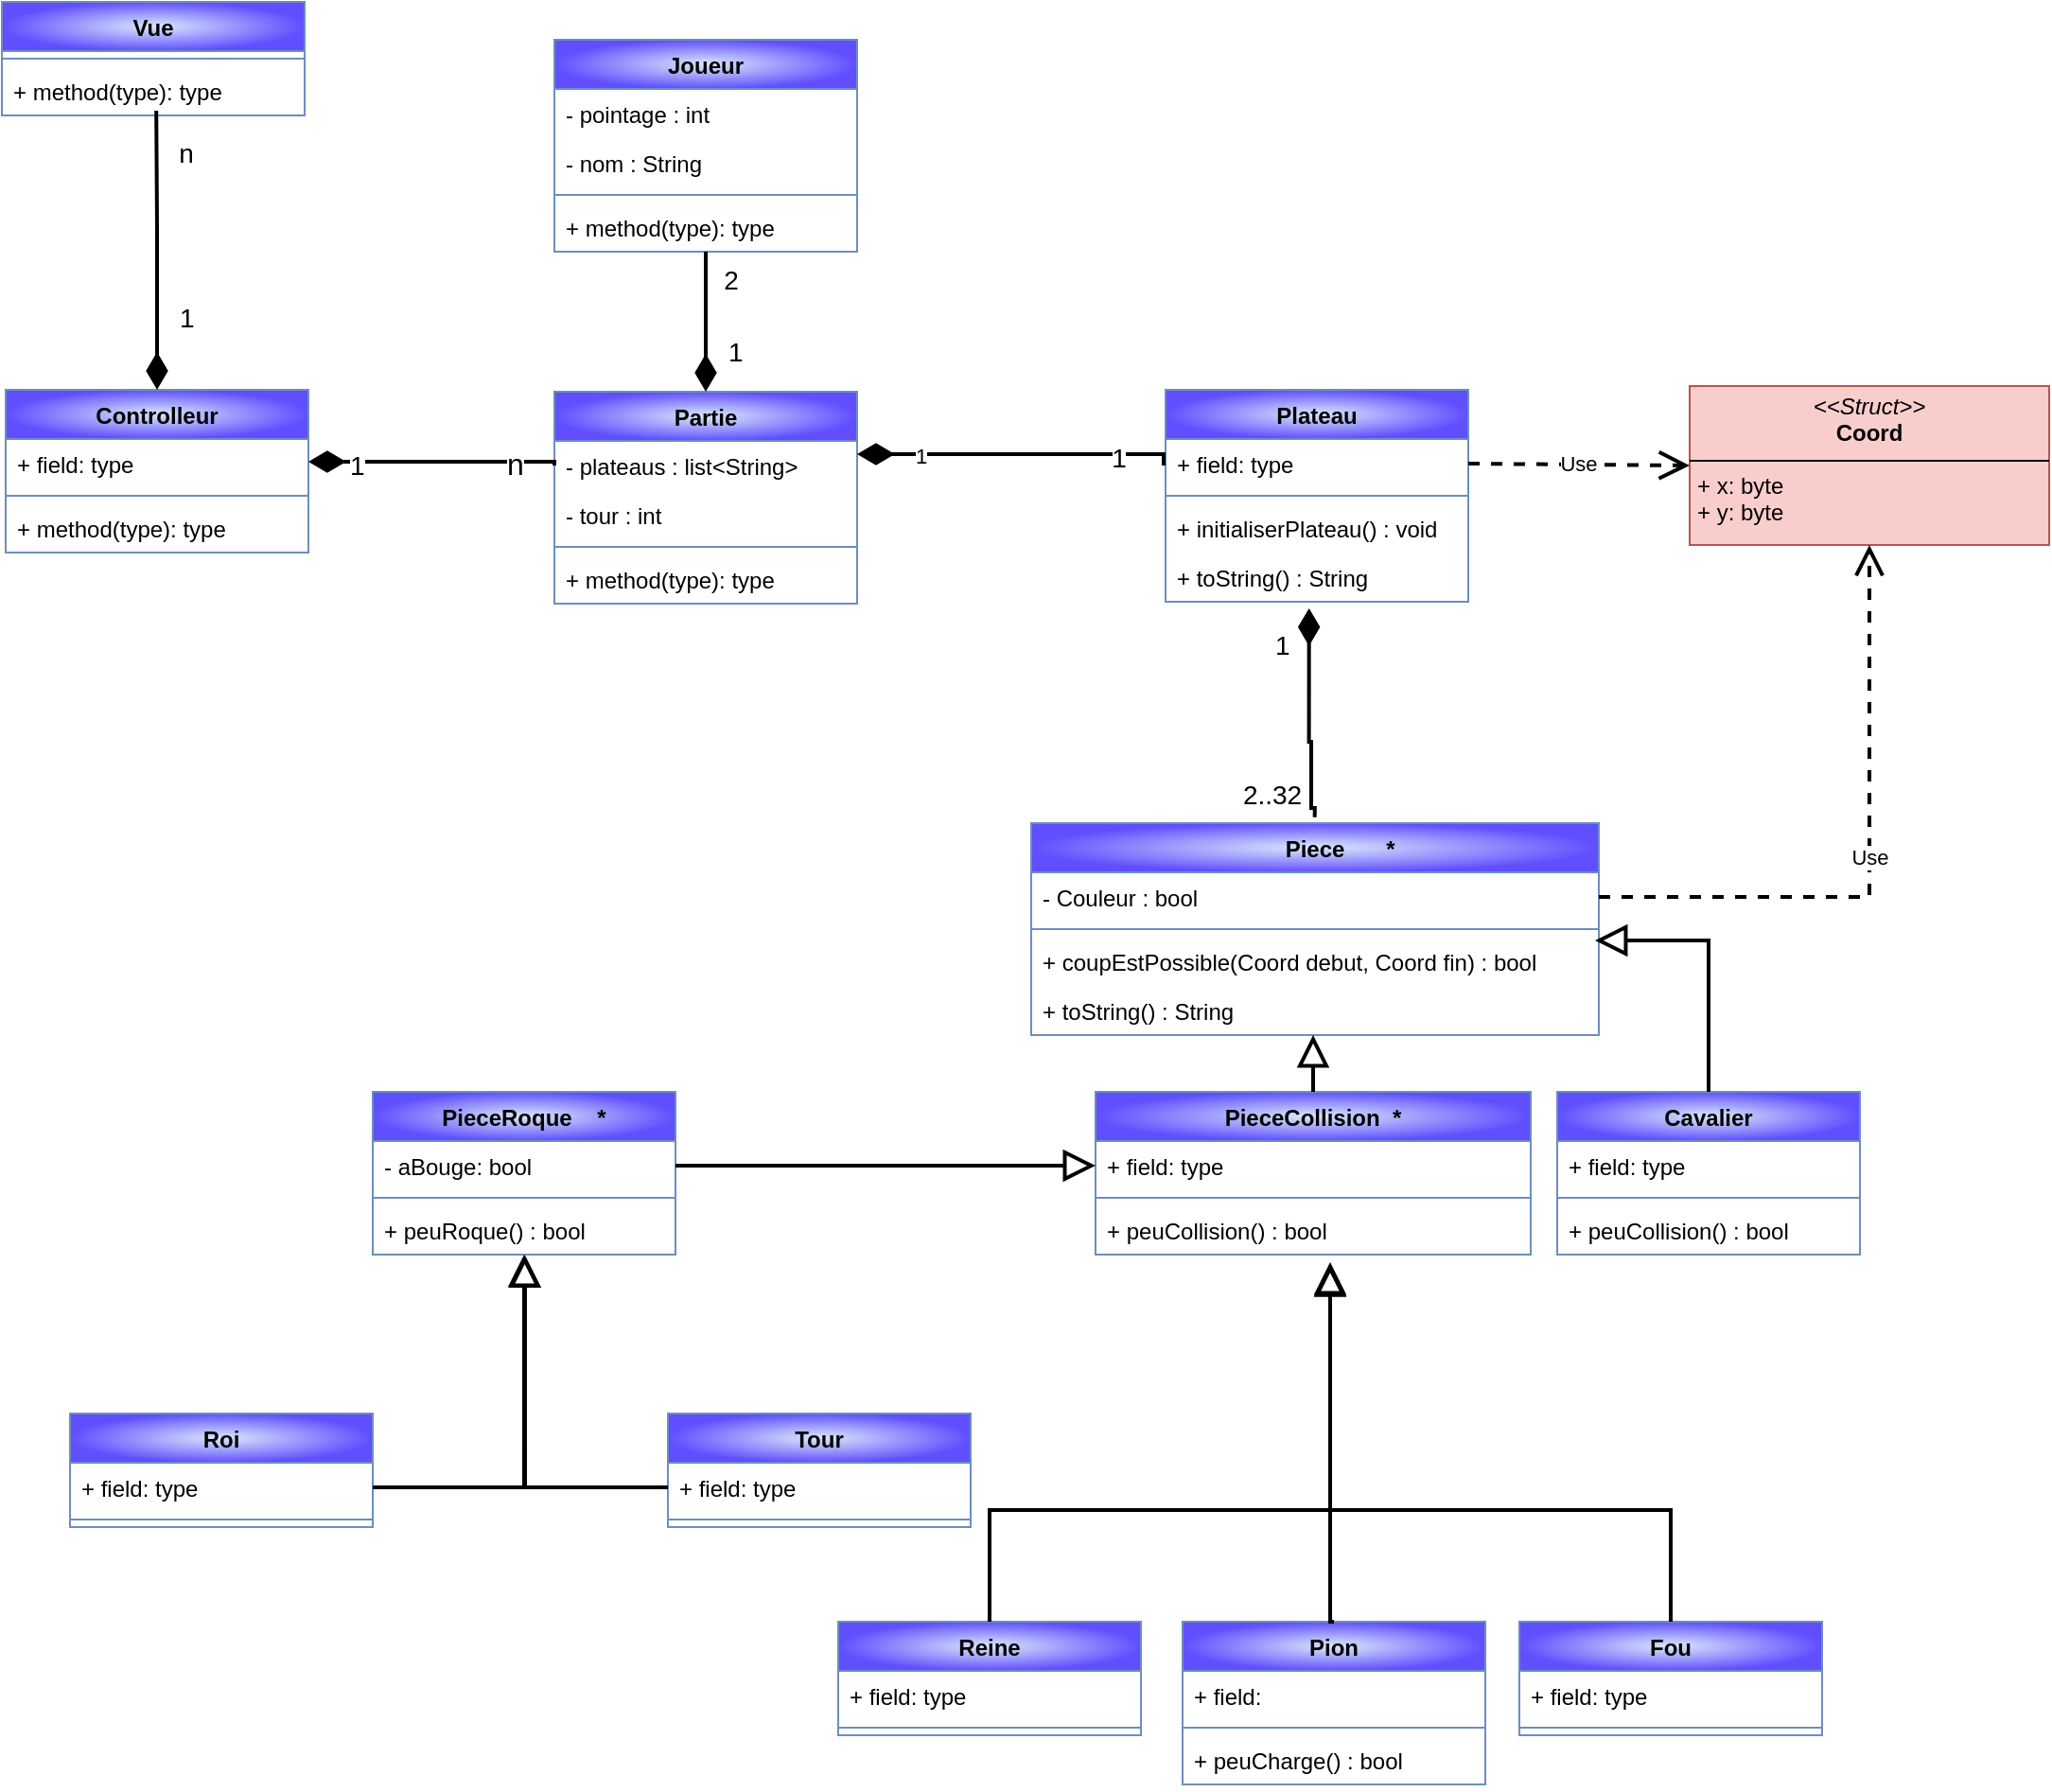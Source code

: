 <mxfile version="26.1.0">
  <diagram name="Page-1" id="B8b3jzBOygxcGpFMUJLk">
    <mxGraphModel dx="2175" dy="2370" grid="1" gridSize="10" guides="1" tooltips="1" connect="1" arrows="1" fold="1" page="1" pageScale="1" pageWidth="827" pageHeight="1169" math="0" shadow="0">
      <root>
        <mxCell id="0" />
        <mxCell id="1" parent="0" />
        <mxCell id="bfWHNd7wvh4aZTY_7lih-1" value="Controlleur" style="swimlane;fontStyle=1;align=center;verticalAlign=top;childLayout=stackLayout;horizontal=1;startSize=26;horizontalStack=0;resizeParent=1;resizeParentMax=0;resizeLast=0;collapsible=1;marginBottom=0;whiteSpace=wrap;html=1;fillColor=#dae8fc;strokeColor=#6c8ebf;fillStyle=auto;gradientColor=#604FFF;gradientDirection=radial;" parent="1" vertex="1">
          <mxGeometry x="60" y="79" width="160" height="86" as="geometry" />
        </mxCell>
        <mxCell id="bfWHNd7wvh4aZTY_7lih-2" value="+ field: type" style="text;strokeColor=none;fillColor=none;align=left;verticalAlign=top;spacingLeft=4;spacingRight=4;overflow=hidden;rotatable=0;points=[[0,0.5],[1,0.5]];portConstraint=eastwest;whiteSpace=wrap;html=1;" parent="bfWHNd7wvh4aZTY_7lih-1" vertex="1">
          <mxGeometry y="26" width="160" height="26" as="geometry" />
        </mxCell>
        <mxCell id="bfWHNd7wvh4aZTY_7lih-3" value="" style="line;strokeWidth=1;fillColor=none;align=left;verticalAlign=middle;spacingTop=-1;spacingLeft=3;spacingRight=3;rotatable=0;labelPosition=right;points=[];portConstraint=eastwest;strokeColor=inherit;" parent="bfWHNd7wvh4aZTY_7lih-1" vertex="1">
          <mxGeometry y="52" width="160" height="8" as="geometry" />
        </mxCell>
        <mxCell id="bfWHNd7wvh4aZTY_7lih-4" value="+ method(type): type" style="text;strokeColor=none;fillColor=none;align=left;verticalAlign=top;spacingLeft=4;spacingRight=4;overflow=hidden;rotatable=0;points=[[0,0.5],[1,0.5]];portConstraint=eastwest;whiteSpace=wrap;html=1;" parent="bfWHNd7wvh4aZTY_7lih-1" vertex="1">
          <mxGeometry y="60" width="160" height="26" as="geometry" />
        </mxCell>
        <mxCell id="bfWHNd7wvh4aZTY_7lih-13" value="Partie" style="swimlane;fontStyle=1;align=center;verticalAlign=top;childLayout=stackLayout;horizontal=1;startSize=26;horizontalStack=0;resizeParent=1;resizeParentMax=0;resizeLast=0;collapsible=1;marginBottom=0;whiteSpace=wrap;html=1;fillColor=#dae8fc;strokeColor=#6c8ebf;fillStyle=auto;gradientColor=#604FFF;gradientDirection=radial;" parent="1" vertex="1">
          <mxGeometry x="350" y="80" width="160" height="112" as="geometry" />
        </mxCell>
        <mxCell id="bfWHNd7wvh4aZTY_7lih-14" value="- plateaus : list&amp;lt;String&amp;gt;" style="text;strokeColor=none;fillColor=none;align=left;verticalAlign=top;spacingLeft=4;spacingRight=4;overflow=hidden;rotatable=0;points=[[0,0.5],[1,0.5]];portConstraint=eastwest;whiteSpace=wrap;html=1;" parent="bfWHNd7wvh4aZTY_7lih-13" vertex="1">
          <mxGeometry y="26" width="160" height="26" as="geometry" />
        </mxCell>
        <mxCell id="xC2eLMQZM-a3y8VEeQ4d-21" value="- tour : int" style="text;strokeColor=none;fillColor=none;align=left;verticalAlign=top;spacingLeft=4;spacingRight=4;overflow=hidden;rotatable=0;points=[[0,0.5],[1,0.5]];portConstraint=eastwest;whiteSpace=wrap;html=1;" vertex="1" parent="bfWHNd7wvh4aZTY_7lih-13">
          <mxGeometry y="52" width="160" height="26" as="geometry" />
        </mxCell>
        <mxCell id="bfWHNd7wvh4aZTY_7lih-15" value="" style="line;strokeWidth=1;fillColor=none;align=left;verticalAlign=middle;spacingTop=-1;spacingLeft=3;spacingRight=3;rotatable=0;labelPosition=right;points=[];portConstraint=eastwest;strokeColor=inherit;" parent="bfWHNd7wvh4aZTY_7lih-13" vertex="1">
          <mxGeometry y="78" width="160" height="8" as="geometry" />
        </mxCell>
        <mxCell id="bfWHNd7wvh4aZTY_7lih-16" value="+ method(type): type" style="text;strokeColor=none;fillColor=none;align=left;verticalAlign=top;spacingLeft=4;spacingRight=4;overflow=hidden;rotatable=0;points=[[0,0.5],[1,0.5]];portConstraint=eastwest;whiteSpace=wrap;html=1;" parent="bfWHNd7wvh4aZTY_7lih-13" vertex="1">
          <mxGeometry y="86" width="160" height="26" as="geometry" />
        </mxCell>
        <mxCell id="bfWHNd7wvh4aZTY_7lih-17" value="Plateau" style="swimlane;fontStyle=1;align=center;verticalAlign=top;childLayout=stackLayout;horizontal=1;startSize=26;horizontalStack=0;resizeParent=1;resizeParentMax=0;resizeLast=0;collapsible=1;marginBottom=0;whiteSpace=wrap;html=1;fillColor=#dae8fc;strokeColor=#6c8ebf;fillStyle=auto;gradientColor=#604FFF;gradientDirection=radial;" parent="1" vertex="1">
          <mxGeometry x="673" y="79" width="160" height="112" as="geometry">
            <mxRectangle x="673" y="79" width="80" height="30" as="alternateBounds" />
          </mxGeometry>
        </mxCell>
        <mxCell id="bfWHNd7wvh4aZTY_7lih-18" value="+ field: type" style="text;strokeColor=none;fillColor=none;align=left;verticalAlign=top;spacingLeft=4;spacingRight=4;overflow=hidden;rotatable=0;points=[[0,0.5],[1,0.5]];portConstraint=eastwest;whiteSpace=wrap;html=1;" parent="bfWHNd7wvh4aZTY_7lih-17" vertex="1">
          <mxGeometry y="26" width="160" height="26" as="geometry" />
        </mxCell>
        <mxCell id="bfWHNd7wvh4aZTY_7lih-19" value="" style="line;strokeWidth=1;fillColor=none;align=left;verticalAlign=middle;spacingTop=-1;spacingLeft=3;spacingRight=3;rotatable=0;labelPosition=right;points=[];portConstraint=eastwest;strokeColor=inherit;" parent="bfWHNd7wvh4aZTY_7lih-17" vertex="1">
          <mxGeometry y="52" width="160" height="8" as="geometry" />
        </mxCell>
        <mxCell id="bfWHNd7wvh4aZTY_7lih-20" value="+ initialiserPlateau() : void" style="text;strokeColor=none;fillColor=none;align=left;verticalAlign=top;spacingLeft=4;spacingRight=4;overflow=hidden;rotatable=0;points=[[0,0.5],[1,0.5]];portConstraint=eastwest;whiteSpace=wrap;html=1;" parent="bfWHNd7wvh4aZTY_7lih-17" vertex="1">
          <mxGeometry y="60" width="160" height="26" as="geometry" />
        </mxCell>
        <mxCell id="xC2eLMQZM-a3y8VEeQ4d-18" value="+ toString() : String" style="text;strokeColor=none;fillColor=none;align=left;verticalAlign=top;spacingLeft=4;spacingRight=4;overflow=hidden;rotatable=0;points=[[0,0.5],[1,0.5]];portConstraint=eastwest;whiteSpace=wrap;html=1;" vertex="1" parent="bfWHNd7wvh4aZTY_7lih-17">
          <mxGeometry y="86" width="160" height="26" as="geometry" />
        </mxCell>
        <mxCell id="bfWHNd7wvh4aZTY_7lih-25" value="&lt;span style=&quot;white-space: pre;&quot;&gt;&#x9;&lt;/span&gt;Piece&lt;span style=&quot;white-space: pre;&quot;&gt;&#x9;&lt;/span&gt;*" style="swimlane;fontStyle=1;align=center;verticalAlign=top;childLayout=stackLayout;horizontal=1;startSize=26;horizontalStack=0;resizeParent=1;resizeParentMax=0;resizeLast=0;collapsible=1;marginBottom=0;whiteSpace=wrap;html=1;fillColor=#dae8fc;strokeColor=#6c8ebf;fillStyle=auto;gradientColor=#604FFF;gradientDirection=radial;" parent="1" vertex="1">
          <mxGeometry x="602" y="308" width="300" height="112" as="geometry">
            <mxRectangle x="602" y="308" width="130" height="30" as="alternateBounds" />
          </mxGeometry>
        </mxCell>
        <mxCell id="bfWHNd7wvh4aZTY_7lih-26" value="- Couleur : bool&amp;nbsp;" style="text;strokeColor=none;fillColor=none;align=left;verticalAlign=top;spacingLeft=4;spacingRight=4;overflow=hidden;rotatable=0;points=[[0,0.5],[1,0.5]];portConstraint=eastwest;whiteSpace=wrap;html=1;" parent="bfWHNd7wvh4aZTY_7lih-25" vertex="1">
          <mxGeometry y="26" width="300" height="26" as="geometry" />
        </mxCell>
        <mxCell id="bfWHNd7wvh4aZTY_7lih-27" value="" style="line;strokeWidth=1;fillColor=none;align=left;verticalAlign=middle;spacingTop=-1;spacingLeft=3;spacingRight=3;rotatable=0;labelPosition=right;points=[];portConstraint=eastwest;strokeColor=inherit;" parent="bfWHNd7wvh4aZTY_7lih-25" vertex="1">
          <mxGeometry y="52" width="300" height="8" as="geometry" />
        </mxCell>
        <mxCell id="bfWHNd7wvh4aZTY_7lih-28" value="+ coupEstPossible(Coord debut, Coord fin) : bool" style="text;strokeColor=none;fillColor=none;align=left;verticalAlign=top;spacingLeft=4;spacingRight=4;overflow=hidden;rotatable=0;points=[[0,0.5],[1,0.5]];portConstraint=eastwest;whiteSpace=wrap;html=1;" parent="bfWHNd7wvh4aZTY_7lih-25" vertex="1">
          <mxGeometry y="60" width="300" height="26" as="geometry" />
        </mxCell>
        <mxCell id="xC2eLMQZM-a3y8VEeQ4d-19" value="+ toString() : String" style="text;strokeColor=none;fillColor=none;align=left;verticalAlign=top;spacingLeft=4;spacingRight=4;overflow=hidden;rotatable=0;points=[[0,0.5],[1,0.5]];portConstraint=eastwest;whiteSpace=wrap;html=1;" vertex="1" parent="bfWHNd7wvh4aZTY_7lih-25">
          <mxGeometry y="86" width="300" height="26" as="geometry" />
        </mxCell>
        <mxCell id="bfWHNd7wvh4aZTY_7lih-29" value="1" style="endArrow=none;html=1;endSize=12;startArrow=diamondThin;startSize=14;startFill=1;edgeStyle=orthogonalEdgeStyle;align=left;verticalAlign=bottom;rounded=0;exitX=0.474;exitY=1.133;exitDx=0;exitDy=0;exitPerimeter=0;entryX=0.957;entryY=0.895;entryDx=0;entryDy=0;entryPerimeter=0;fontSize=14;strokeWidth=2;" parent="1" target="bfWHNd7wvh4aZTY_7lih-31" edge="1" source="xC2eLMQZM-a3y8VEeQ4d-18">
          <mxGeometry x="-0.459" y="-20" relative="1" as="geometry">
            <mxPoint x="750.4" y="215.86" as="sourcePoint" />
            <mxPoint x="751" y="333" as="targetPoint" />
            <Array as="points">
              <mxPoint x="748" y="265" />
              <mxPoint x="750" y="265" />
              <mxPoint x="750" y="300" />
              <mxPoint x="752" y="300" />
            </Array>
            <mxPoint as="offset" />
          </mxGeometry>
        </mxCell>
        <mxCell id="bfWHNd7wvh4aZTY_7lih-31" value="2..32" style="text;html=1;align=center;verticalAlign=middle;resizable=0;points=[];autosize=1;strokeColor=none;fillColor=none;fontSize=14;" parent="1" vertex="1">
          <mxGeometry x="704" y="278" width="50" height="30" as="geometry" />
        </mxCell>
        <mxCell id="bfWHNd7wvh4aZTY_7lih-32" value="PieceCollision&amp;nbsp; *" style="swimlane;fontStyle=1;align=center;verticalAlign=top;childLayout=stackLayout;horizontal=1;startSize=26;horizontalStack=0;resizeParent=1;resizeParentMax=0;resizeLast=0;collapsible=1;marginBottom=0;whiteSpace=wrap;html=1;fillColor=#dae8fc;strokeColor=#6c8ebf;fillStyle=auto;gradientColor=#604FFF;gradientDirection=radial;" parent="1" vertex="1">
          <mxGeometry x="636" y="450" width="230" height="86" as="geometry" />
        </mxCell>
        <mxCell id="bfWHNd7wvh4aZTY_7lih-33" value="+ field: type" style="text;strokeColor=none;fillColor=none;align=left;verticalAlign=top;spacingLeft=4;spacingRight=4;overflow=hidden;rotatable=0;points=[[0,0.5],[1,0.5]];portConstraint=eastwest;whiteSpace=wrap;html=1;" parent="bfWHNd7wvh4aZTY_7lih-32" vertex="1">
          <mxGeometry y="26" width="230" height="26" as="geometry" />
        </mxCell>
        <mxCell id="bfWHNd7wvh4aZTY_7lih-34" value="" style="line;strokeWidth=1;fillColor=none;align=left;verticalAlign=middle;spacingTop=-1;spacingLeft=3;spacingRight=3;rotatable=0;labelPosition=right;points=[];portConstraint=eastwest;strokeColor=inherit;" parent="bfWHNd7wvh4aZTY_7lih-32" vertex="1">
          <mxGeometry y="52" width="230" height="8" as="geometry" />
        </mxCell>
        <mxCell id="bfWHNd7wvh4aZTY_7lih-35" value="+ peuCollision() : bool" style="text;strokeColor=none;fillColor=none;align=left;verticalAlign=top;spacingLeft=4;spacingRight=4;overflow=hidden;rotatable=0;points=[[0,0.5],[1,0.5]];portConstraint=eastwest;whiteSpace=wrap;html=1;" parent="bfWHNd7wvh4aZTY_7lih-32" vertex="1">
          <mxGeometry y="60" width="230" height="26" as="geometry" />
        </mxCell>
        <mxCell id="bfWHNd7wvh4aZTY_7lih-36" value="Joueur" style="swimlane;fontStyle=1;align=center;verticalAlign=top;childLayout=stackLayout;horizontal=1;startSize=26;horizontalStack=0;resizeParent=1;resizeParentMax=0;resizeLast=0;collapsible=1;marginBottom=0;whiteSpace=wrap;html=1;fillColor=#dae8fc;strokeColor=#6c8ebf;fillStyle=auto;gradientColor=#604FFF;gradientDirection=radial;" parent="1" vertex="1">
          <mxGeometry x="350" y="-106" width="160" height="112" as="geometry" />
        </mxCell>
        <mxCell id="bfWHNd7wvh4aZTY_7lih-37" value="- pointage : int" style="text;strokeColor=none;fillColor=none;align=left;verticalAlign=top;spacingLeft=4;spacingRight=4;overflow=hidden;rotatable=0;points=[[0,0.5],[1,0.5]];portConstraint=eastwest;whiteSpace=wrap;html=1;" parent="bfWHNd7wvh4aZTY_7lih-36" vertex="1">
          <mxGeometry y="26" width="160" height="26" as="geometry" />
        </mxCell>
        <mxCell id="xC2eLMQZM-a3y8VEeQ4d-25" value="- nom : String" style="text;strokeColor=none;fillColor=none;align=left;verticalAlign=top;spacingLeft=4;spacingRight=4;overflow=hidden;rotatable=0;points=[[0,0.5],[1,0.5]];portConstraint=eastwest;whiteSpace=wrap;html=1;" vertex="1" parent="bfWHNd7wvh4aZTY_7lih-36">
          <mxGeometry y="52" width="160" height="26" as="geometry" />
        </mxCell>
        <mxCell id="bfWHNd7wvh4aZTY_7lih-38" value="" style="line;strokeWidth=1;fillColor=none;align=left;verticalAlign=middle;spacingTop=-1;spacingLeft=3;spacingRight=3;rotatable=0;labelPosition=right;points=[];portConstraint=eastwest;strokeColor=inherit;" parent="bfWHNd7wvh4aZTY_7lih-36" vertex="1">
          <mxGeometry y="78" width="160" height="8" as="geometry" />
        </mxCell>
        <mxCell id="bfWHNd7wvh4aZTY_7lih-39" value="+ method(type): type" style="text;strokeColor=none;fillColor=none;align=left;verticalAlign=top;spacingLeft=4;spacingRight=4;overflow=hidden;rotatable=0;points=[[0,0.5],[1,0.5]];portConstraint=eastwest;whiteSpace=wrap;html=1;" parent="bfWHNd7wvh4aZTY_7lih-36" vertex="1">
          <mxGeometry y="86" width="160" height="26" as="geometry" />
        </mxCell>
        <mxCell id="bfWHNd7wvh4aZTY_7lih-40" value="1" style="endArrow=none;html=1;endSize=12;startArrow=diamondThin;startSize=14;startFill=1;edgeStyle=orthogonalEdgeStyle;align=left;verticalAlign=bottom;rounded=0;strokeWidth=2;fontSize=14;" parent="1" source="bfWHNd7wvh4aZTY_7lih-13" target="bfWHNd7wvh4aZTY_7lih-39" edge="1">
          <mxGeometry x="-0.716" y="-10" relative="1" as="geometry">
            <mxPoint x="560" y="-14" as="sourcePoint" />
            <mxPoint x="561" y="100" as="targetPoint" />
            <Array as="points">
              <mxPoint x="430" y="67" />
              <mxPoint x="430" y="67" />
            </Array>
            <mxPoint as="offset" />
          </mxGeometry>
        </mxCell>
        <mxCell id="bfWHNd7wvh4aZTY_7lih-41" value="2" style="text;html=1;align=center;verticalAlign=middle;resizable=0;points=[];autosize=1;strokeColor=none;fillColor=none;fontSize=14;" parent="1" vertex="1">
          <mxGeometry x="428" y="6" width="30" height="30" as="geometry" />
        </mxCell>
        <mxCell id="bfWHNd7wvh4aZTY_7lih-42" value="1" style="endArrow=none;html=1;endSize=12;startArrow=diamondThin;startSize=14;startFill=1;edgeStyle=orthogonalEdgeStyle;align=left;verticalAlign=bottom;rounded=0;entryX=0;entryY=0.5;entryDx=0;entryDy=0;strokeWidth=2;" parent="1" source="bfWHNd7wvh4aZTY_7lih-14" target="bfWHNd7wvh4aZTY_7lih-18" edge="1">
          <mxGeometry x="-0.657" y="-10" relative="1" as="geometry">
            <mxPoint x="610" y="75" as="sourcePoint" />
            <mxPoint x="611" y="189" as="targetPoint" />
            <Array as="points">
              <mxPoint x="672" y="113" />
            </Array>
            <mxPoint as="offset" />
          </mxGeometry>
        </mxCell>
        <mxCell id="bfWHNd7wvh4aZTY_7lih-43" value="1" style="edgeLabel;html=1;align=center;verticalAlign=middle;resizable=0;points=[];fontSize=14;" parent="bfWHNd7wvh4aZTY_7lih-42" vertex="1" connectable="0">
          <mxGeometry x="0.644" y="-2" relative="1" as="geometry">
            <mxPoint as="offset" />
          </mxGeometry>
        </mxCell>
        <mxCell id="bfWHNd7wvh4aZTY_7lih-45" value="&lt;font style=&quot;font-size: 14px;&quot;&gt;1&lt;/font&gt;" style="endArrow=none;html=1;endSize=12;startArrow=diamondThin;startSize=14;startFill=1;edgeStyle=orthogonalEdgeStyle;align=left;verticalAlign=bottom;rounded=0;entryX=0;entryY=0.5;entryDx=0;entryDy=0;strokeWidth=2;" parent="1" source="bfWHNd7wvh4aZTY_7lih-2" target="bfWHNd7wvh4aZTY_7lih-14" edge="1">
          <mxGeometry x="-0.697" y="-13" relative="1" as="geometry">
            <mxPoint x="210" y="117" as="sourcePoint" />
            <mxPoint x="322" y="123" as="targetPoint" />
            <Array as="points">
              <mxPoint x="350" y="117" />
            </Array>
            <mxPoint as="offset" />
          </mxGeometry>
        </mxCell>
        <mxCell id="bfWHNd7wvh4aZTY_7lih-46" value="n" style="edgeLabel;html=1;align=center;verticalAlign=middle;resizable=0;points=[];fontSize=16;" parent="bfWHNd7wvh4aZTY_7lih-45" vertex="1" connectable="0">
          <mxGeometry x="0.644" y="-2" relative="1" as="geometry">
            <mxPoint y="-1" as="offset" />
          </mxGeometry>
        </mxCell>
        <mxCell id="bfWHNd7wvh4aZTY_7lih-47" value="" style="endArrow=block;endFill=0;endSize=12;html=1;rounded=0;exitX=0.5;exitY=0;exitDx=0;exitDy=0;strokeWidth=2;" parent="1" source="bfWHNd7wvh4aZTY_7lih-32" edge="1">
          <mxGeometry width="160" relative="1" as="geometry">
            <mxPoint x="460" y="465" as="sourcePoint" />
            <mxPoint x="751" y="420" as="targetPoint" />
          </mxGeometry>
        </mxCell>
        <mxCell id="bfWHNd7wvh4aZTY_7lih-49" value="Roi" style="swimlane;fontStyle=1;align=center;verticalAlign=top;childLayout=stackLayout;horizontal=1;startSize=26;horizontalStack=0;resizeParent=1;resizeParentMax=0;resizeLast=0;collapsible=1;marginBottom=0;whiteSpace=wrap;html=1;fillColor=#dae8fc;strokeColor=#6c8ebf;fillStyle=auto;gradientColor=#604FFF;gradientDirection=radial;" parent="1" vertex="1">
          <mxGeometry x="94" y="620" width="160" height="60" as="geometry" />
        </mxCell>
        <mxCell id="bfWHNd7wvh4aZTY_7lih-50" value="+ field: type" style="text;strokeColor=none;fillColor=none;align=left;verticalAlign=top;spacingLeft=4;spacingRight=4;overflow=hidden;rotatable=0;points=[[0,0.5],[1,0.5]];portConstraint=eastwest;whiteSpace=wrap;html=1;" parent="bfWHNd7wvh4aZTY_7lih-49" vertex="1">
          <mxGeometry y="26" width="160" height="26" as="geometry" />
        </mxCell>
        <mxCell id="bfWHNd7wvh4aZTY_7lih-51" value="" style="line;strokeWidth=1;fillColor=none;align=left;verticalAlign=middle;spacingTop=-1;spacingLeft=3;spacingRight=3;rotatable=0;labelPosition=right;points=[];portConstraint=eastwest;strokeColor=inherit;" parent="bfWHNd7wvh4aZTY_7lih-49" vertex="1">
          <mxGeometry y="52" width="160" height="8" as="geometry" />
        </mxCell>
        <mxCell id="bfWHNd7wvh4aZTY_7lih-53" value="Reine" style="swimlane;fontStyle=1;align=center;verticalAlign=top;childLayout=stackLayout;horizontal=1;startSize=26;horizontalStack=0;resizeParent=1;resizeParentMax=0;resizeLast=0;collapsible=1;marginBottom=0;whiteSpace=wrap;html=1;fillColor=#dae8fc;strokeColor=#6c8ebf;fillStyle=auto;gradientColor=#604FFF;gradientDirection=radial;" parent="1" vertex="1">
          <mxGeometry x="500" y="730" width="160" height="60" as="geometry" />
        </mxCell>
        <mxCell id="bfWHNd7wvh4aZTY_7lih-54" value="+ field: type" style="text;strokeColor=none;fillColor=none;align=left;verticalAlign=top;spacingLeft=4;spacingRight=4;overflow=hidden;rotatable=0;points=[[0,0.5],[1,0.5]];portConstraint=eastwest;whiteSpace=wrap;html=1;" parent="bfWHNd7wvh4aZTY_7lih-53" vertex="1">
          <mxGeometry y="26" width="160" height="26" as="geometry" />
        </mxCell>
        <mxCell id="bfWHNd7wvh4aZTY_7lih-55" value="" style="line;strokeWidth=1;fillColor=none;align=left;verticalAlign=middle;spacingTop=-1;spacingLeft=3;spacingRight=3;rotatable=0;labelPosition=right;points=[];portConstraint=eastwest;strokeColor=inherit;" parent="bfWHNd7wvh4aZTY_7lih-53" vertex="1">
          <mxGeometry y="52" width="160" height="8" as="geometry" />
        </mxCell>
        <mxCell id="bfWHNd7wvh4aZTY_7lih-57" value="Cavalier" style="swimlane;fontStyle=1;align=center;verticalAlign=top;childLayout=stackLayout;horizontal=1;startSize=26;horizontalStack=0;resizeParent=1;resizeParentMax=0;resizeLast=0;collapsible=1;marginBottom=0;whiteSpace=wrap;html=1;fillColor=#dae8fc;strokeColor=#6c8ebf;fillStyle=auto;gradientColor=#604FFF;gradientDirection=radial;" parent="1" vertex="1">
          <mxGeometry x="880" y="450" width="160" height="86" as="geometry" />
        </mxCell>
        <mxCell id="bfWHNd7wvh4aZTY_7lih-58" value="+ field: type" style="text;strokeColor=none;fillColor=none;align=left;verticalAlign=top;spacingLeft=4;spacingRight=4;overflow=hidden;rotatable=0;points=[[0,0.5],[1,0.5]];portConstraint=eastwest;whiteSpace=wrap;html=1;" parent="bfWHNd7wvh4aZTY_7lih-57" vertex="1">
          <mxGeometry y="26" width="160" height="26" as="geometry" />
        </mxCell>
        <mxCell id="bfWHNd7wvh4aZTY_7lih-59" value="" style="line;strokeWidth=1;fillColor=none;align=left;verticalAlign=middle;spacingTop=-1;spacingLeft=3;spacingRight=3;rotatable=0;labelPosition=right;points=[];portConstraint=eastwest;strokeColor=inherit;" parent="bfWHNd7wvh4aZTY_7lih-57" vertex="1">
          <mxGeometry y="52" width="160" height="8" as="geometry" />
        </mxCell>
        <mxCell id="xC2eLMQZM-a3y8VEeQ4d-22" value="+ peuCollision() : bool" style="text;strokeColor=none;fillColor=none;align=left;verticalAlign=top;spacingLeft=4;spacingRight=4;overflow=hidden;rotatable=0;points=[[0,0.5],[1,0.5]];portConstraint=eastwest;whiteSpace=wrap;html=1;" vertex="1" parent="bfWHNd7wvh4aZTY_7lih-57">
          <mxGeometry y="60" width="160" height="26" as="geometry" />
        </mxCell>
        <mxCell id="bfWHNd7wvh4aZTY_7lih-61" value="Fou" style="swimlane;fontStyle=1;align=center;verticalAlign=top;childLayout=stackLayout;horizontal=1;startSize=26;horizontalStack=0;resizeParent=1;resizeParentMax=0;resizeLast=0;collapsible=1;marginBottom=0;whiteSpace=wrap;html=1;fillColor=#dae8fc;strokeColor=#6c8ebf;fillStyle=auto;gradientColor=#604FFF;gradientDirection=radial;" parent="1" vertex="1">
          <mxGeometry x="860" y="730" width="160" height="60" as="geometry" />
        </mxCell>
        <mxCell id="bfWHNd7wvh4aZTY_7lih-62" value="+ field: type" style="text;strokeColor=none;fillColor=none;align=left;verticalAlign=top;spacingLeft=4;spacingRight=4;overflow=hidden;rotatable=0;points=[[0,0.5],[1,0.5]];portConstraint=eastwest;whiteSpace=wrap;html=1;" parent="bfWHNd7wvh4aZTY_7lih-61" vertex="1">
          <mxGeometry y="26" width="160" height="26" as="geometry" />
        </mxCell>
        <mxCell id="bfWHNd7wvh4aZTY_7lih-63" value="" style="line;strokeWidth=1;fillColor=none;align=left;verticalAlign=middle;spacingTop=-1;spacingLeft=3;spacingRight=3;rotatable=0;labelPosition=right;points=[];portConstraint=eastwest;strokeColor=inherit;" parent="bfWHNd7wvh4aZTY_7lih-61" vertex="1">
          <mxGeometry y="52" width="160" height="8" as="geometry" />
        </mxCell>
        <mxCell id="bfWHNd7wvh4aZTY_7lih-65" value="Pion" style="swimlane;fontStyle=1;align=center;verticalAlign=top;childLayout=stackLayout;horizontal=1;startSize=26;horizontalStack=0;resizeParent=1;resizeParentMax=0;resizeLast=0;collapsible=1;marginBottom=0;whiteSpace=wrap;html=1;fillColor=#dae8fc;strokeColor=#6c8ebf;fillStyle=auto;gradientColor=#604FFF;gradientDirection=radial;" parent="1" vertex="1">
          <mxGeometry x="682" y="730" width="160" height="86" as="geometry" />
        </mxCell>
        <mxCell id="bfWHNd7wvh4aZTY_7lih-66" value="+ field:" style="text;strokeColor=none;fillColor=none;align=left;verticalAlign=top;spacingLeft=4;spacingRight=4;overflow=hidden;rotatable=0;points=[[0,0.5],[1,0.5]];portConstraint=eastwest;whiteSpace=wrap;html=1;" parent="bfWHNd7wvh4aZTY_7lih-65" vertex="1">
          <mxGeometry y="26" width="160" height="26" as="geometry" />
        </mxCell>
        <mxCell id="bfWHNd7wvh4aZTY_7lih-67" value="" style="line;strokeWidth=1;fillColor=none;align=left;verticalAlign=middle;spacingTop=-1;spacingLeft=3;spacingRight=3;rotatable=0;labelPosition=right;points=[];portConstraint=eastwest;strokeColor=inherit;" parent="bfWHNd7wvh4aZTY_7lih-65" vertex="1">
          <mxGeometry y="52" width="160" height="8" as="geometry" />
        </mxCell>
        <mxCell id="xC2eLMQZM-a3y8VEeQ4d-24" value="+ peuCharge() : bool" style="text;strokeColor=none;fillColor=none;align=left;verticalAlign=top;spacingLeft=4;spacingRight=4;overflow=hidden;rotatable=0;points=[[0,0.5],[1,0.5]];portConstraint=eastwest;whiteSpace=wrap;html=1;" vertex="1" parent="bfWHNd7wvh4aZTY_7lih-65">
          <mxGeometry y="60" width="160" height="26" as="geometry" />
        </mxCell>
        <mxCell id="bfWHNd7wvh4aZTY_7lih-69" value="Tour" style="swimlane;fontStyle=1;align=center;verticalAlign=top;childLayout=stackLayout;horizontal=1;startSize=26;horizontalStack=0;resizeParent=1;resizeParentMax=0;resizeLast=0;collapsible=1;marginBottom=0;whiteSpace=wrap;html=1;fillColor=#dae8fc;strokeColor=#6c8ebf;fillStyle=auto;gradientColor=#604FFF;gradientDirection=radial;" parent="1" vertex="1">
          <mxGeometry x="410" y="620" width="160" height="60" as="geometry" />
        </mxCell>
        <mxCell id="bfWHNd7wvh4aZTY_7lih-70" value="+ field: type" style="text;strokeColor=none;fillColor=none;align=left;verticalAlign=top;spacingLeft=4;spacingRight=4;overflow=hidden;rotatable=0;points=[[0,0.5],[1,0.5]];portConstraint=eastwest;whiteSpace=wrap;html=1;" parent="bfWHNd7wvh4aZTY_7lih-69" vertex="1">
          <mxGeometry y="26" width="160" height="26" as="geometry" />
        </mxCell>
        <mxCell id="bfWHNd7wvh4aZTY_7lih-71" value="" style="line;strokeWidth=1;fillColor=none;align=left;verticalAlign=middle;spacingTop=-1;spacingLeft=3;spacingRight=3;rotatable=0;labelPosition=right;points=[];portConstraint=eastwest;strokeColor=inherit;" parent="bfWHNd7wvh4aZTY_7lih-69" vertex="1">
          <mxGeometry y="52" width="160" height="8" as="geometry" />
        </mxCell>
        <mxCell id="bfWHNd7wvh4aZTY_7lih-76" value="" style="endArrow=block;endFill=0;endSize=12;html=1;rounded=0;exitX=0.5;exitY=0;exitDx=0;exitDy=0;edgeStyle=orthogonalEdgeStyle;strokeWidth=2;" parent="1" source="bfWHNd7wvh4aZTY_7lih-57" edge="1">
          <mxGeometry width="160" relative="1" as="geometry">
            <mxPoint x="1001" y="430" as="sourcePoint" />
            <mxPoint x="900" y="370" as="targetPoint" />
            <Array as="points">
              <mxPoint x="960" y="370" />
            </Array>
          </mxGeometry>
        </mxCell>
        <mxCell id="bfWHNd7wvh4aZTY_7lih-77" value="" style="endArrow=block;endFill=0;endSize=12;html=1;rounded=0;exitX=0.5;exitY=0;exitDx=0;exitDy=0;edgeStyle=orthogonalEdgeStyle;strokeWidth=2;" parent="1" source="bfWHNd7wvh4aZTY_7lih-53" edge="1">
          <mxGeometry width="160" relative="1" as="geometry">
            <mxPoint x="1004" y="787" as="sourcePoint" />
            <mxPoint x="760" y="541" as="targetPoint" />
            <Array as="points">
              <mxPoint x="580" y="730" />
              <mxPoint x="580" y="671" />
              <mxPoint x="760" y="671" />
            </Array>
          </mxGeometry>
        </mxCell>
        <mxCell id="bfWHNd7wvh4aZTY_7lih-79" value="" style="endArrow=block;endFill=0;endSize=12;html=1;rounded=0;exitX=0.5;exitY=0;exitDx=0;exitDy=0;edgeStyle=orthogonalEdgeStyle;strokeWidth=2;" parent="1" source="bfWHNd7wvh4aZTY_7lih-65" edge="1">
          <mxGeometry width="160" relative="1" as="geometry">
            <mxPoint x="889" y="752" as="sourcePoint" />
            <mxPoint x="760" y="541" as="targetPoint" />
            <Array as="points">
              <mxPoint x="760" y="730" />
              <mxPoint x="760" y="541" />
            </Array>
          </mxGeometry>
        </mxCell>
        <mxCell id="bfWHNd7wvh4aZTY_7lih-82" value="" style="endArrow=block;endFill=0;endSize=12;html=1;rounded=0;exitX=0.5;exitY=0;exitDx=0;exitDy=0;edgeStyle=orthogonalEdgeStyle;strokeWidth=2;" parent="1" source="bfWHNd7wvh4aZTY_7lih-61" edge="1">
          <mxGeometry width="160" relative="1" as="geometry">
            <mxPoint x="966" y="751" as="sourcePoint" />
            <mxPoint x="760" y="540" as="targetPoint" />
            <Array as="points">
              <mxPoint x="940" y="730" />
              <mxPoint x="940" y="671" />
              <mxPoint x="760" y="671" />
            </Array>
          </mxGeometry>
        </mxCell>
        <mxCell id="bfWHNd7wvh4aZTY_7lih-87" value="Vue" style="swimlane;fontStyle=1;align=center;verticalAlign=top;childLayout=stackLayout;horizontal=1;startSize=26;horizontalStack=0;resizeParent=1;resizeParentMax=0;resizeLast=0;collapsible=1;marginBottom=0;whiteSpace=wrap;html=1;fillColor=#dae8fc;strokeColor=#6c8ebf;fillStyle=auto;gradientColor=#604FFF;gradientDirection=radial;" parent="1" vertex="1">
          <mxGeometry x="58" y="-126" width="160" height="60" as="geometry" />
        </mxCell>
        <mxCell id="bfWHNd7wvh4aZTY_7lih-89" value="" style="line;strokeWidth=1;fillColor=none;align=left;verticalAlign=middle;spacingTop=-1;spacingLeft=3;spacingRight=3;rotatable=0;labelPosition=right;points=[];portConstraint=eastwest;strokeColor=inherit;" parent="bfWHNd7wvh4aZTY_7lih-87" vertex="1">
          <mxGeometry y="26" width="160" height="8" as="geometry" />
        </mxCell>
        <mxCell id="bfWHNd7wvh4aZTY_7lih-90" value="+ method(type): type" style="text;strokeColor=none;fillColor=none;align=left;verticalAlign=top;spacingLeft=4;spacingRight=4;overflow=hidden;rotatable=0;points=[[0,0.5],[1,0.5]];portConstraint=eastwest;whiteSpace=wrap;html=1;" parent="bfWHNd7wvh4aZTY_7lih-87" vertex="1">
          <mxGeometry y="34" width="160" height="26" as="geometry" />
        </mxCell>
        <mxCell id="bfWHNd7wvh4aZTY_7lih-91" value="1" style="endArrow=none;html=1;endSize=12;startArrow=diamondThin;startSize=14;startFill=1;edgeStyle=orthogonalEdgeStyle;align=left;verticalAlign=bottom;rounded=0;entryX=0.51;entryY=0.904;entryDx=0;entryDy=0;exitX=0.5;exitY=0;exitDx=0;exitDy=0;entryPerimeter=0;strokeWidth=2;fontSize=14;" parent="1" source="bfWHNd7wvh4aZTY_7lih-1" target="bfWHNd7wvh4aZTY_7lih-90" edge="1">
          <mxGeometry x="-0.632" y="-10" relative="1" as="geometry">
            <mxPoint x="168" y="30" as="sourcePoint" />
            <mxPoint x="298" y="32" as="targetPoint" />
            <Array as="points">
              <mxPoint x="140" y="-7" />
            </Array>
            <mxPoint as="offset" />
          </mxGeometry>
        </mxCell>
        <mxCell id="bfWHNd7wvh4aZTY_7lih-92" value="n" style="edgeLabel;html=1;align=center;verticalAlign=middle;resizable=0;points=[];fontSize=14;" parent="bfWHNd7wvh4aZTY_7lih-91" vertex="1" connectable="0">
          <mxGeometry x="0.644" y="-2" relative="1" as="geometry">
            <mxPoint x="13" y="-4" as="offset" />
          </mxGeometry>
        </mxCell>
        <mxCell id="xC2eLMQZM-a3y8VEeQ4d-1" value="&lt;p style=&quot;margin:0px;margin-top:4px;text-align:center;&quot;&gt;&lt;i&gt;&amp;lt;&amp;lt;Struct&amp;gt;&amp;gt;&lt;/i&gt;&lt;br&gt;&lt;b&gt;Coord&lt;/b&gt;&lt;/p&gt;&lt;hr size=&quot;1&quot; style=&quot;border-style:solid;&quot;&gt;&lt;p style=&quot;margin:0px;margin-left:4px;&quot;&gt;+ x: byte&lt;br&gt;+ y: byte&lt;/p&gt;" style="verticalAlign=top;align=left;overflow=fill;html=1;whiteSpace=wrap;fillColor=#f8cecc;strokeColor=#b85450;" vertex="1" parent="1">
          <mxGeometry x="950" y="77" width="190" height="84" as="geometry" />
        </mxCell>
        <mxCell id="xC2eLMQZM-a3y8VEeQ4d-2" value="Use" style="endArrow=open;endSize=12;dashed=1;html=1;rounded=0;exitX=1;exitY=0.5;exitDx=0;exitDy=0;entryX=0;entryY=0.5;entryDx=0;entryDy=0;strokeWidth=2;" edge="1" parent="1" source="bfWHNd7wvh4aZTY_7lih-18" target="xC2eLMQZM-a3y8VEeQ4d-1">
          <mxGeometry width="160" relative="1" as="geometry">
            <mxPoint x="910" y="-87" as="sourcePoint" />
            <mxPoint x="1070" y="-87" as="targetPoint" />
          </mxGeometry>
        </mxCell>
        <mxCell id="xC2eLMQZM-a3y8VEeQ4d-3" value="Use" style="endArrow=open;endSize=12;dashed=1;html=1;rounded=0;exitX=1;exitY=0.5;exitDx=0;exitDy=0;entryX=0.5;entryY=1;entryDx=0;entryDy=0;edgeStyle=orthogonalEdgeStyle;strokeWidth=2;" edge="1" parent="1" source="bfWHNd7wvh4aZTY_7lih-26" target="xC2eLMQZM-a3y8VEeQ4d-1">
          <mxGeometry width="160" relative="1" as="geometry">
            <mxPoint x="1000" y="330" as="sourcePoint" />
            <mxPoint x="1118" y="330" as="targetPoint" />
          </mxGeometry>
        </mxCell>
        <mxCell id="xC2eLMQZM-a3y8VEeQ4d-10" value="PieceRoque&amp;nbsp; &amp;nbsp; *" style="swimlane;fontStyle=1;align=center;verticalAlign=top;childLayout=stackLayout;horizontal=1;startSize=26;horizontalStack=0;resizeParent=1;resizeParentMax=0;resizeLast=0;collapsible=1;marginBottom=0;whiteSpace=wrap;html=1;fillColor=#dae8fc;strokeColor=#6c8ebf;fillStyle=auto;gradientColor=#604FFF;gradientDirection=radial;" vertex="1" parent="1">
          <mxGeometry x="254" y="450" width="160" height="86" as="geometry" />
        </mxCell>
        <mxCell id="xC2eLMQZM-a3y8VEeQ4d-11" value="- aBouge: bool" style="text;strokeColor=none;fillColor=none;align=left;verticalAlign=top;spacingLeft=4;spacingRight=4;overflow=hidden;rotatable=0;points=[[0,0.5],[1,0.5]];portConstraint=eastwest;whiteSpace=wrap;html=1;" vertex="1" parent="xC2eLMQZM-a3y8VEeQ4d-10">
          <mxGeometry y="26" width="160" height="26" as="geometry" />
        </mxCell>
        <mxCell id="xC2eLMQZM-a3y8VEeQ4d-12" value="" style="line;strokeWidth=1;fillColor=none;align=left;verticalAlign=middle;spacingTop=-1;spacingLeft=3;spacingRight=3;rotatable=0;labelPosition=right;points=[];portConstraint=eastwest;strokeColor=inherit;" vertex="1" parent="xC2eLMQZM-a3y8VEeQ4d-10">
          <mxGeometry y="52" width="160" height="8" as="geometry" />
        </mxCell>
        <mxCell id="xC2eLMQZM-a3y8VEeQ4d-13" value="+ peuRoque() : bool" style="text;strokeColor=none;fillColor=none;align=left;verticalAlign=top;spacingLeft=4;spacingRight=4;overflow=hidden;rotatable=0;points=[[0,0.5],[1,0.5]];portConstraint=eastwest;whiteSpace=wrap;html=1;" vertex="1" parent="xC2eLMQZM-a3y8VEeQ4d-10">
          <mxGeometry y="60" width="160" height="26" as="geometry" />
        </mxCell>
        <mxCell id="xC2eLMQZM-a3y8VEeQ4d-14" value="" style="endArrow=block;endFill=0;endSize=12;html=1;rounded=0;entryX=0;entryY=0.5;entryDx=0;entryDy=0;exitX=1;exitY=0.5;exitDx=0;exitDy=0;strokeWidth=2;" edge="1" parent="1" source="xC2eLMQZM-a3y8VEeQ4d-11" target="bfWHNd7wvh4aZTY_7lih-33">
          <mxGeometry width="160" relative="1" as="geometry">
            <mxPoint x="360" y="620" as="sourcePoint" />
            <mxPoint x="520" y="620" as="targetPoint" />
          </mxGeometry>
        </mxCell>
        <mxCell id="xC2eLMQZM-a3y8VEeQ4d-15" value="" style="endArrow=block;endFill=0;endSize=12;html=1;rounded=0;entryX=0.503;entryY=1.012;entryDx=0;entryDy=0;exitX=1;exitY=0.5;exitDx=0;exitDy=0;entryPerimeter=0;edgeStyle=orthogonalEdgeStyle;strokeWidth=2;" edge="1" parent="1" source="bfWHNd7wvh4aZTY_7lih-50" target="xC2eLMQZM-a3y8VEeQ4d-13">
          <mxGeometry width="160" relative="1" as="geometry">
            <mxPoint x="160" y="816" as="sourcePoint" />
            <mxPoint x="382" y="816" as="targetPoint" />
          </mxGeometry>
        </mxCell>
        <mxCell id="xC2eLMQZM-a3y8VEeQ4d-16" value="" style="endArrow=block;endFill=0;endSize=12;html=1;rounded=0;exitX=0;exitY=0.5;exitDx=0;exitDy=0;edgeStyle=orthogonalEdgeStyle;strokeWidth=2;" edge="1" parent="1" source="bfWHNd7wvh4aZTY_7lih-70" target="xC2eLMQZM-a3y8VEeQ4d-13">
          <mxGeometry width="160" relative="1" as="geometry">
            <mxPoint x="269.53" y="843" as="sourcePoint" />
            <mxPoint x="360" y="730" as="targetPoint" />
            <Array as="points">
              <mxPoint x="334" y="659" />
            </Array>
          </mxGeometry>
        </mxCell>
      </root>
    </mxGraphModel>
  </diagram>
</mxfile>
